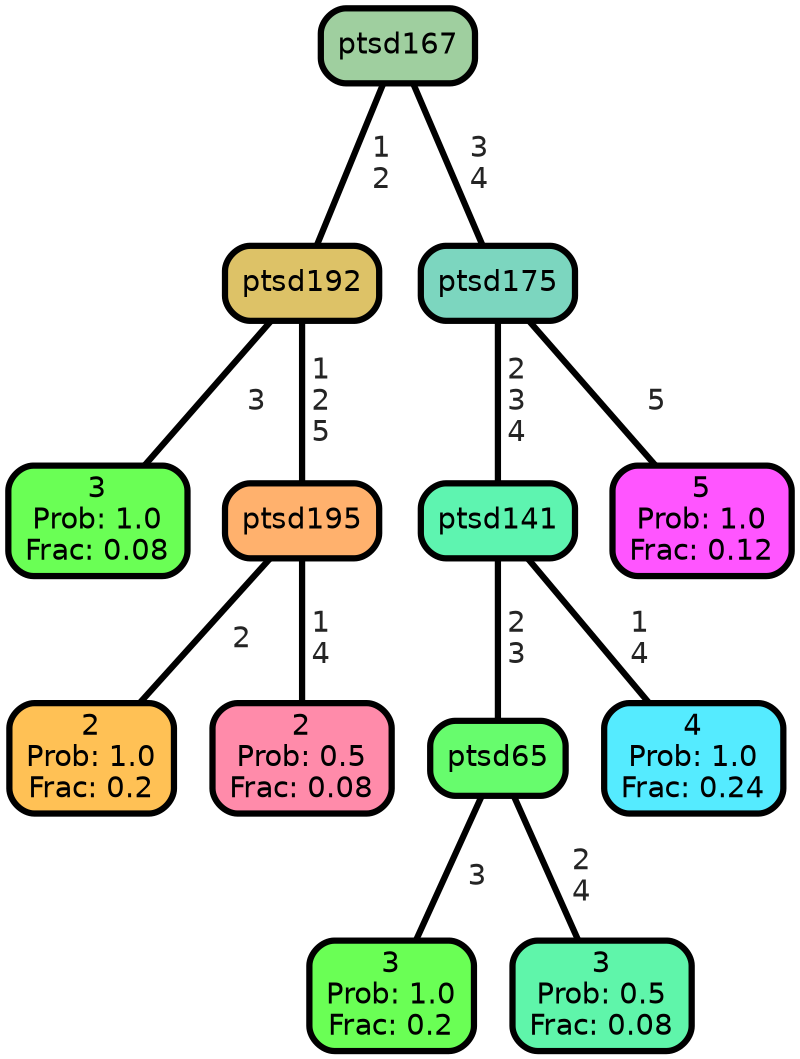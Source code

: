 graph Tree {
node [shape=box, style="filled, rounded",color="black",penwidth="3",fontcolor="black",                 fontname=helvetica] ;
graph [ranksep="0 equally", splines=straight,                 bgcolor=transparent, dpi=200] ;
edge [fontname=helvetica, fontweight=bold,fontcolor=grey14,color=black] ;
0 [label="3
Prob: 1.0
Frac: 0.08", fillcolor="#6aff55"] ;
1 [label="ptsd192", fillcolor="#ddc267"] ;
2 [label="2
Prob: 1.0
Frac: 0.2", fillcolor="#ffc155"] ;
3 [label="ptsd195", fillcolor="#ffb16d"] ;
4 [label="2
Prob: 0.5
Frac: 0.08", fillcolor="#ff8baa"] ;
5 [label="ptsd167", fillcolor="#9fcf9f"] ;
6 [label="3
Prob: 1.0
Frac: 0.2", fillcolor="#6aff55"] ;
7 [label="ptsd65", fillcolor="#67fc6d"] ;
8 [label="3
Prob: 0.5
Frac: 0.08", fillcolor="#5ff5aa"] ;
9 [label="ptsd141", fillcolor="#5ef4b0"] ;
10 [label="4
Prob: 1.0
Frac: 0.24", fillcolor="#55ebff"] ;
11 [label="ptsd175", fillcolor="#7cd6bf"] ;
12 [label="5
Prob: 1.0
Frac: 0.12", fillcolor="#ff55ff"] ;
1 -- 0 [label=" 3",penwidth=3] ;
1 -- 3 [label=" 1\n 2\n 5",penwidth=3] ;
3 -- 2 [label=" 2",penwidth=3] ;
3 -- 4 [label=" 1\n 4",penwidth=3] ;
5 -- 1 [label=" 1\n 2",penwidth=3] ;
5 -- 11 [label=" 3\n 4",penwidth=3] ;
7 -- 6 [label=" 3",penwidth=3] ;
7 -- 8 [label=" 2\n 4",penwidth=3] ;
9 -- 7 [label=" 2\n 3",penwidth=3] ;
9 -- 10 [label=" 1\n 4",penwidth=3] ;
11 -- 9 [label=" 2\n 3\n 4",penwidth=3] ;
11 -- 12 [label=" 5",penwidth=3] ;
{rank = same;}}